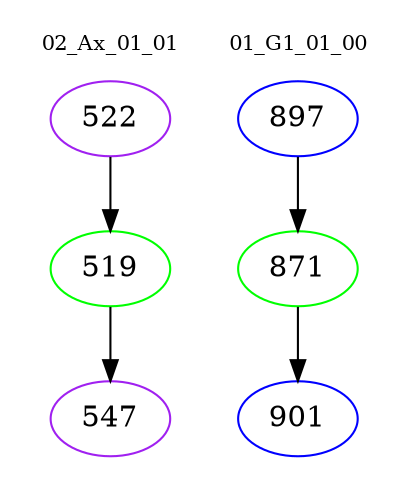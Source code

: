 digraph{
subgraph cluster_0 {
color = white
label = "02_Ax_01_01";
fontsize=10;
T0_522 [label="522", color="purple"]
T0_522 -> T0_519 [color="black"]
T0_519 [label="519", color="green"]
T0_519 -> T0_547 [color="black"]
T0_547 [label="547", color="purple"]
}
subgraph cluster_1 {
color = white
label = "01_G1_01_00";
fontsize=10;
T1_897 [label="897", color="blue"]
T1_897 -> T1_871 [color="black"]
T1_871 [label="871", color="green"]
T1_871 -> T1_901 [color="black"]
T1_901 [label="901", color="blue"]
}
}
